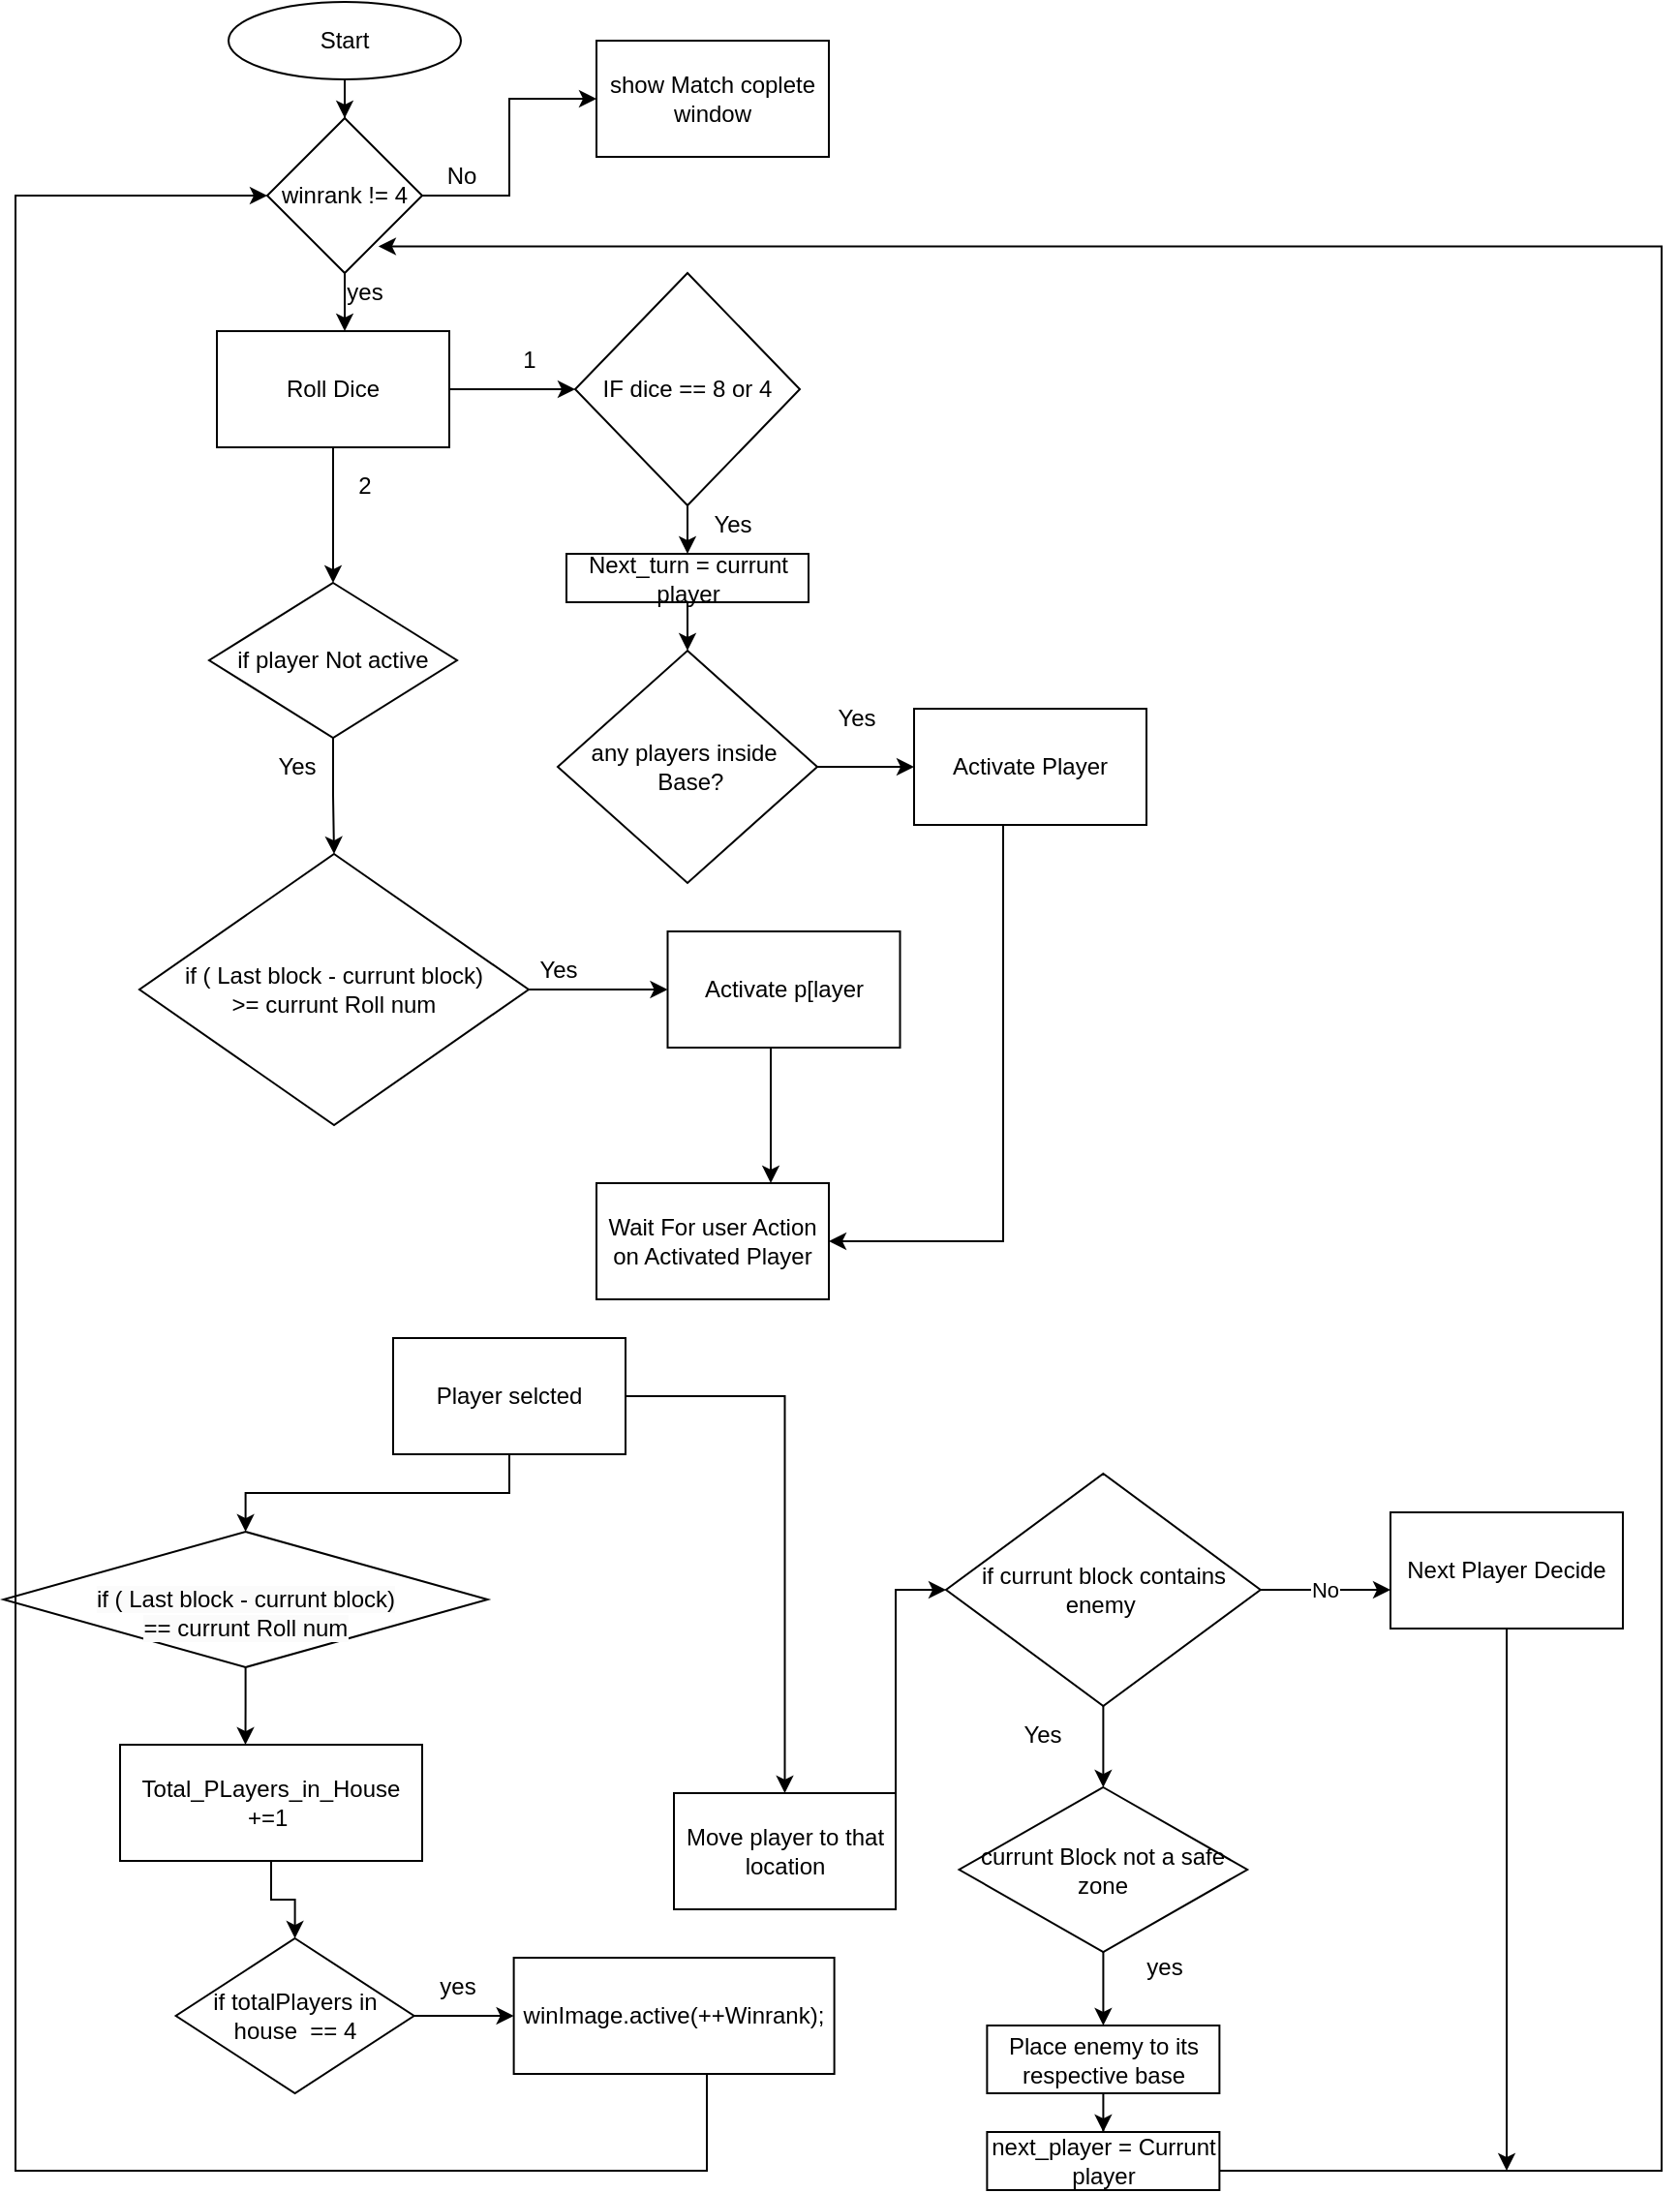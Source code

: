 <mxfile version="20.8.16" type="device"><diagram id="C5RBs43oDa-KdzZeNtuy" name="Page-1"><mxGraphModel dx="863" dy="1714" grid="1" gridSize="10" guides="1" tooltips="1" connect="1" arrows="1" fold="1" page="1" pageScale="1" pageWidth="827" pageHeight="1169" math="0" shadow="0"><root><mxCell id="WIyWlLk6GJQsqaUBKTNV-0"/><mxCell id="WIyWlLk6GJQsqaUBKTNV-1" parent="WIyWlLk6GJQsqaUBKTNV-0"/><mxCell id="75aMRuhHVRjKxEuBI8rn-90" style="edgeStyle=orthogonalEdgeStyle;rounded=0;orthogonalLoop=1;jettySize=auto;html=1;entryX=0.5;entryY=0;entryDx=0;entryDy=0;" edge="1" parent="WIyWlLk6GJQsqaUBKTNV-1" source="75aMRuhHVRjKxEuBI8rn-1" target="75aMRuhHVRjKxEuBI8rn-88"><mxGeometry relative="1" as="geometry"/></mxCell><mxCell id="75aMRuhHVRjKxEuBI8rn-1" value="Start" style="ellipse;whiteSpace=wrap;html=1;" vertex="1" parent="WIyWlLk6GJQsqaUBKTNV-1"><mxGeometry x="280" y="-60" width="120" height="40" as="geometry"/></mxCell><mxCell id="75aMRuhHVRjKxEuBI8rn-12" value="" style="edgeStyle=orthogonalEdgeStyle;rounded=0;orthogonalLoop=1;jettySize=auto;html=1;" edge="1" parent="WIyWlLk6GJQsqaUBKTNV-1" source="75aMRuhHVRjKxEuBI8rn-6" target="75aMRuhHVRjKxEuBI8rn-11"><mxGeometry relative="1" as="geometry"/></mxCell><mxCell id="75aMRuhHVRjKxEuBI8rn-28" style="edgeStyle=orthogonalEdgeStyle;rounded=0;orthogonalLoop=1;jettySize=auto;html=1;entryX=0.5;entryY=0;entryDx=0;entryDy=0;" edge="1" parent="WIyWlLk6GJQsqaUBKTNV-1" source="75aMRuhHVRjKxEuBI8rn-6" target="75aMRuhHVRjKxEuBI8rn-20"><mxGeometry relative="1" as="geometry"/></mxCell><mxCell id="75aMRuhHVRjKxEuBI8rn-6" value="Roll Dice" style="whiteSpace=wrap;html=1;" vertex="1" parent="WIyWlLk6GJQsqaUBKTNV-1"><mxGeometry x="274" y="110" width="120" height="60" as="geometry"/></mxCell><mxCell id="75aMRuhHVRjKxEuBI8rn-22" style="edgeStyle=orthogonalEdgeStyle;rounded=0;orthogonalLoop=1;jettySize=auto;html=1;entryX=0;entryY=0.5;entryDx=0;entryDy=0;" edge="1" parent="WIyWlLk6GJQsqaUBKTNV-1" source="75aMRuhHVRjKxEuBI8rn-9" target="75aMRuhHVRjKxEuBI8rn-21"><mxGeometry relative="1" as="geometry"/></mxCell><mxCell id="75aMRuhHVRjKxEuBI8rn-9" value="any players inside&amp;nbsp;&lt;br&gt;&amp;nbsp;Base?" style="rhombus;whiteSpace=wrap;html=1;" vertex="1" parent="WIyWlLk6GJQsqaUBKTNV-1"><mxGeometry x="450" y="275" width="134" height="120" as="geometry"/></mxCell><mxCell id="75aMRuhHVRjKxEuBI8rn-13" style="edgeStyle=orthogonalEdgeStyle;rounded=0;orthogonalLoop=1;jettySize=auto;html=1;entryX=0.5;entryY=0;entryDx=0;entryDy=0;" edge="1" parent="WIyWlLk6GJQsqaUBKTNV-1" source="75aMRuhHVRjKxEuBI8rn-11" target="75aMRuhHVRjKxEuBI8rn-48"><mxGeometry relative="1" as="geometry"/></mxCell><mxCell id="75aMRuhHVRjKxEuBI8rn-11" value="IF dice == 8 or 4" style="rhombus;whiteSpace=wrap;html=1;" vertex="1" parent="WIyWlLk6GJQsqaUBKTNV-1"><mxGeometry x="459" y="80" width="116" height="120" as="geometry"/></mxCell><mxCell id="75aMRuhHVRjKxEuBI8rn-31" style="edgeStyle=orthogonalEdgeStyle;rounded=0;orthogonalLoop=1;jettySize=auto;html=1;entryX=0.5;entryY=0;entryDx=0;entryDy=0;" edge="1" parent="WIyWlLk6GJQsqaUBKTNV-1" source="75aMRuhHVRjKxEuBI8rn-20" target="75aMRuhHVRjKxEuBI8rn-34"><mxGeometry relative="1" as="geometry"><mxPoint x="200" y="280" as="targetPoint"/></mxGeometry></mxCell><mxCell id="75aMRuhHVRjKxEuBI8rn-20" value="if player Not active" style="rhombus;whiteSpace=wrap;html=1;" vertex="1" parent="WIyWlLk6GJQsqaUBKTNV-1"><mxGeometry x="270" y="240" width="128" height="80" as="geometry"/></mxCell><mxCell id="75aMRuhHVRjKxEuBI8rn-110" style="edgeStyle=orthogonalEdgeStyle;rounded=0;orthogonalLoop=1;jettySize=auto;html=1;entryX=1;entryY=0.5;entryDx=0;entryDy=0;" edge="1" parent="WIyWlLk6GJQsqaUBKTNV-1" source="75aMRuhHVRjKxEuBI8rn-21" target="75aMRuhHVRjKxEuBI8rn-101"><mxGeometry relative="1" as="geometry"><Array as="points"><mxPoint x="680" y="580"/></Array></mxGeometry></mxCell><mxCell id="75aMRuhHVRjKxEuBI8rn-21" value="Activate Player" style="whiteSpace=wrap;html=1;" vertex="1" parent="WIyWlLk6GJQsqaUBKTNV-1"><mxGeometry x="634" y="305" width="120" height="60" as="geometry"/></mxCell><mxCell id="75aMRuhHVRjKxEuBI8rn-24" value="Yes" style="text;html=1;align=center;verticalAlign=middle;resizable=0;points=[];autosize=1;strokeColor=none;fillColor=none;" vertex="1" parent="WIyWlLk6GJQsqaUBKTNV-1"><mxGeometry x="584" y="295" width="40" height="30" as="geometry"/></mxCell><mxCell id="75aMRuhHVRjKxEuBI8rn-29" value="1" style="text;html=1;align=center;verticalAlign=middle;resizable=0;points=[];autosize=1;strokeColor=none;fillColor=none;" vertex="1" parent="WIyWlLk6GJQsqaUBKTNV-1"><mxGeometry x="420" y="110" width="30" height="30" as="geometry"/></mxCell><mxCell id="75aMRuhHVRjKxEuBI8rn-30" value="2" style="text;html=1;align=center;verticalAlign=middle;resizable=0;points=[];autosize=1;strokeColor=none;fillColor=none;" vertex="1" parent="WIyWlLk6GJQsqaUBKTNV-1"><mxGeometry x="335" y="175" width="30" height="30" as="geometry"/></mxCell><mxCell id="75aMRuhHVRjKxEuBI8rn-32" value="Yes" style="text;html=1;align=center;verticalAlign=middle;resizable=0;points=[];autosize=1;strokeColor=none;fillColor=none;" vertex="1" parent="WIyWlLk6GJQsqaUBKTNV-1"><mxGeometry x="295" y="320" width="40" height="30" as="geometry"/></mxCell><mxCell id="75aMRuhHVRjKxEuBI8rn-37" value="" style="edgeStyle=orthogonalEdgeStyle;rounded=0;orthogonalLoop=1;jettySize=auto;html=1;entryX=0;entryY=0.5;entryDx=0;entryDy=0;" edge="1" parent="WIyWlLk6GJQsqaUBKTNV-1" source="75aMRuhHVRjKxEuBI8rn-34" target="75aMRuhHVRjKxEuBI8rn-96"><mxGeometry relative="1" as="geometry"><mxPoint x="510" y="450" as="targetPoint"/></mxGeometry></mxCell><mxCell id="75aMRuhHVRjKxEuBI8rn-34" value="if ( Last block - currunt block)&lt;br&gt;&amp;gt;= currunt Roll num" style="rhombus;whiteSpace=wrap;html=1;" vertex="1" parent="WIyWlLk6GJQsqaUBKTNV-1"><mxGeometry x="234" y="380" width="201" height="140" as="geometry"/></mxCell><mxCell id="75aMRuhHVRjKxEuBI8rn-39" value="" style="edgeStyle=orthogonalEdgeStyle;rounded=0;orthogonalLoop=1;jettySize=auto;html=1;entryX=0;entryY=0.5;entryDx=0;entryDy=0;exitX=1;exitY=0;exitDx=0;exitDy=0;" edge="1" parent="WIyWlLk6GJQsqaUBKTNV-1" source="75aMRuhHVRjKxEuBI8rn-36" target="75aMRuhHVRjKxEuBI8rn-38"><mxGeometry relative="1" as="geometry"><mxPoint x="580" y="860" as="sourcePoint"/></mxGeometry></mxCell><mxCell id="75aMRuhHVRjKxEuBI8rn-36" value="Move player to that location" style="whiteSpace=wrap;html=1;" vertex="1" parent="WIyWlLk6GJQsqaUBKTNV-1"><mxGeometry x="510" y="865" width="114.5" height="60" as="geometry"/></mxCell><mxCell id="75aMRuhHVRjKxEuBI8rn-45" value="" style="edgeStyle=orthogonalEdgeStyle;rounded=0;orthogonalLoop=1;jettySize=auto;html=1;" edge="1" parent="WIyWlLk6GJQsqaUBKTNV-1" source="75aMRuhHVRjKxEuBI8rn-38" target="75aMRuhHVRjKxEuBI8rn-44"><mxGeometry relative="1" as="geometry"/></mxCell><mxCell id="75aMRuhHVRjKxEuBI8rn-117" value="No" style="edgeStyle=orthogonalEdgeStyle;rounded=0;orthogonalLoop=1;jettySize=auto;html=1;entryX=0;entryY=0.667;entryDx=0;entryDy=0;entryPerimeter=0;" edge="1" parent="WIyWlLk6GJQsqaUBKTNV-1" source="75aMRuhHVRjKxEuBI8rn-38" target="75aMRuhHVRjKxEuBI8rn-116"><mxGeometry relative="1" as="geometry"/></mxCell><mxCell id="75aMRuhHVRjKxEuBI8rn-38" value="if currunt block contains enemy&amp;nbsp;" style="rhombus;whiteSpace=wrap;html=1;" vertex="1" parent="WIyWlLk6GJQsqaUBKTNV-1"><mxGeometry x="650.5" y="700" width="162.38" height="120" as="geometry"/></mxCell><mxCell id="75aMRuhHVRjKxEuBI8rn-41" value="Yes" style="text;html=1;align=center;verticalAlign=middle;resizable=0;points=[];autosize=1;strokeColor=none;fillColor=none;" vertex="1" parent="WIyWlLk6GJQsqaUBKTNV-1"><mxGeometry x="430" y="425" width="40" height="30" as="geometry"/></mxCell><mxCell id="75aMRuhHVRjKxEuBI8rn-42" value="Yes" style="text;html=1;align=center;verticalAlign=middle;resizable=0;points=[];autosize=1;strokeColor=none;fillColor=none;" vertex="1" parent="WIyWlLk6GJQsqaUBKTNV-1"><mxGeometry x="680.0" y="820" width="40" height="30" as="geometry"/></mxCell><mxCell id="75aMRuhHVRjKxEuBI8rn-51" value="" style="edgeStyle=orthogonalEdgeStyle;rounded=0;orthogonalLoop=1;jettySize=auto;html=1;" edge="1" parent="WIyWlLk6GJQsqaUBKTNV-1" source="75aMRuhHVRjKxEuBI8rn-44" target="75aMRuhHVRjKxEuBI8rn-50"><mxGeometry relative="1" as="geometry"/></mxCell><mxCell id="75aMRuhHVRjKxEuBI8rn-44" value="currunt Block not a safe zone" style="rhombus;whiteSpace=wrap;html=1;" vertex="1" parent="WIyWlLk6GJQsqaUBKTNV-1"><mxGeometry x="657.28" y="862" width="148.81" height="85" as="geometry"/></mxCell><mxCell id="75aMRuhHVRjKxEuBI8rn-46" value="Yes" style="text;html=1;align=center;verticalAlign=middle;resizable=0;points=[];autosize=1;strokeColor=none;fillColor=none;" vertex="1" parent="WIyWlLk6GJQsqaUBKTNV-1"><mxGeometry x="520" y="195" width="40" height="30" as="geometry"/></mxCell><mxCell id="75aMRuhHVRjKxEuBI8rn-49" style="edgeStyle=orthogonalEdgeStyle;rounded=0;orthogonalLoop=1;jettySize=auto;html=1;entryX=0.5;entryY=0;entryDx=0;entryDy=0;" edge="1" parent="WIyWlLk6GJQsqaUBKTNV-1" source="75aMRuhHVRjKxEuBI8rn-48" target="75aMRuhHVRjKxEuBI8rn-9"><mxGeometry relative="1" as="geometry"/></mxCell><mxCell id="75aMRuhHVRjKxEuBI8rn-48" value="Next_turn = currunt player" style="whiteSpace=wrap;html=1;" vertex="1" parent="WIyWlLk6GJQsqaUBKTNV-1"><mxGeometry x="454.5" y="225" width="125" height="25" as="geometry"/></mxCell><mxCell id="75aMRuhHVRjKxEuBI8rn-55" value="" style="edgeStyle=orthogonalEdgeStyle;rounded=0;orthogonalLoop=1;jettySize=auto;html=1;" edge="1" parent="WIyWlLk6GJQsqaUBKTNV-1" source="75aMRuhHVRjKxEuBI8rn-50" target="75aMRuhHVRjKxEuBI8rn-54"><mxGeometry relative="1" as="geometry"/></mxCell><mxCell id="75aMRuhHVRjKxEuBI8rn-50" value="Place enemy to its respective base" style="whiteSpace=wrap;html=1;" vertex="1" parent="WIyWlLk6GJQsqaUBKTNV-1"><mxGeometry x="671.69" y="985" width="120" height="35" as="geometry"/></mxCell><mxCell id="75aMRuhHVRjKxEuBI8rn-52" value="yes" style="text;html=1;align=center;verticalAlign=middle;resizable=0;points=[];autosize=1;strokeColor=none;fillColor=none;" vertex="1" parent="WIyWlLk6GJQsqaUBKTNV-1"><mxGeometry x="742.87" y="940" width="40" height="30" as="geometry"/></mxCell><mxCell id="75aMRuhHVRjKxEuBI8rn-56" style="edgeStyle=orthogonalEdgeStyle;rounded=0;orthogonalLoop=1;jettySize=auto;html=1;startArrow=none;exitX=0.5;exitY=1;exitDx=0;exitDy=0;" edge="1" parent="WIyWlLk6GJQsqaUBKTNV-1" source="75aMRuhHVRjKxEuBI8rn-88" target="75aMRuhHVRjKxEuBI8rn-6"><mxGeometry relative="1" as="geometry"><Array as="points"><mxPoint x="340" y="100"/><mxPoint x="340" y="100"/></Array></mxGeometry></mxCell><mxCell id="75aMRuhHVRjKxEuBI8rn-89" style="edgeStyle=orthogonalEdgeStyle;rounded=0;orthogonalLoop=1;jettySize=auto;html=1;entryX=0.718;entryY=0.828;entryDx=0;entryDy=0;entryPerimeter=0;" edge="1" parent="WIyWlLk6GJQsqaUBKTNV-1" source="75aMRuhHVRjKxEuBI8rn-54" target="75aMRuhHVRjKxEuBI8rn-88"><mxGeometry relative="1" as="geometry"><mxPoint x="810.0" y="10" as="targetPoint"/><Array as="points"><mxPoint x="1020" y="1060"/><mxPoint x="1020" y="66"/></Array></mxGeometry></mxCell><mxCell id="75aMRuhHVRjKxEuBI8rn-54" value="next_player = Currunt player" style="whiteSpace=wrap;html=1;" vertex="1" parent="WIyWlLk6GJQsqaUBKTNV-1"><mxGeometry x="671.69" y="1040" width="120" height="30" as="geometry"/></mxCell><mxCell id="75aMRuhHVRjKxEuBI8rn-114" style="edgeStyle=orthogonalEdgeStyle;rounded=0;orthogonalLoop=1;jettySize=auto;html=1;entryX=0.415;entryY=0;entryDx=0;entryDy=0;entryPerimeter=0;" edge="1" parent="WIyWlLk6GJQsqaUBKTNV-1" source="75aMRuhHVRjKxEuBI8rn-59" target="75aMRuhHVRjKxEuBI8rn-64"><mxGeometry relative="1" as="geometry"/></mxCell><mxCell id="75aMRuhHVRjKxEuBI8rn-59" value="&lt;br&gt;&lt;span style=&quot;color: rgb(0, 0, 0); font-family: Helvetica; font-size: 12px; font-style: normal; font-variant-ligatures: normal; font-variant-caps: normal; font-weight: 400; letter-spacing: normal; orphans: 2; text-align: center; text-indent: 0px; text-transform: none; widows: 2; word-spacing: 0px; -webkit-text-stroke-width: 0px; background-color: rgb(251, 251, 251); text-decoration-thickness: initial; text-decoration-style: initial; text-decoration-color: initial; float: none; display: inline !important;&quot;&gt;if ( Last block - currunt block)&lt;/span&gt;&lt;br style=&quot;border-color: var(--border-color); color: rgb(0, 0, 0); font-family: Helvetica; font-size: 12px; font-style: normal; font-variant-ligatures: normal; font-variant-caps: normal; font-weight: 400; letter-spacing: normal; orphans: 2; text-align: center; text-indent: 0px; text-transform: none; widows: 2; word-spacing: 0px; -webkit-text-stroke-width: 0px; background-color: rgb(251, 251, 251); text-decoration-thickness: initial; text-decoration-style: initial; text-decoration-color: initial;&quot;&gt;&lt;span style=&quot;color: rgb(0, 0, 0); font-family: Helvetica; font-size: 12px; font-style: normal; font-variant-ligatures: normal; font-variant-caps: normal; font-weight: 400; letter-spacing: normal; orphans: 2; text-align: center; text-indent: 0px; text-transform: none; widows: 2; word-spacing: 0px; -webkit-text-stroke-width: 0px; background-color: rgb(251, 251, 251); text-decoration-thickness: initial; text-decoration-style: initial; text-decoration-color: initial; float: none; display: inline !important;&quot;&gt;== currunt Roll num&lt;/span&gt;&lt;br&gt;" style="rhombus;whiteSpace=wrap;html=1;" vertex="1" parent="WIyWlLk6GJQsqaUBKTNV-1"><mxGeometry x="163.81" y="730" width="250" height="70" as="geometry"/></mxCell><mxCell id="75aMRuhHVRjKxEuBI8rn-70" value="" style="edgeStyle=orthogonalEdgeStyle;rounded=0;orthogonalLoop=1;jettySize=auto;html=1;" edge="1" parent="WIyWlLk6GJQsqaUBKTNV-1" source="75aMRuhHVRjKxEuBI8rn-64" target="75aMRuhHVRjKxEuBI8rn-69"><mxGeometry relative="1" as="geometry"/></mxCell><mxCell id="75aMRuhHVRjKxEuBI8rn-64" value="Total_PLayers_in_House +=1&amp;nbsp;" style="whiteSpace=wrap;html=1;" vertex="1" parent="WIyWlLk6GJQsqaUBKTNV-1"><mxGeometry x="224" y="840" width="156" height="60" as="geometry"/></mxCell><mxCell id="75aMRuhHVRjKxEuBI8rn-83" style="edgeStyle=orthogonalEdgeStyle;rounded=0;orthogonalLoop=1;jettySize=auto;html=1;entryX=0;entryY=0.5;entryDx=0;entryDy=0;" edge="1" parent="WIyWlLk6GJQsqaUBKTNV-1" source="75aMRuhHVRjKxEuBI8rn-69" target="75aMRuhHVRjKxEuBI8rn-82"><mxGeometry relative="1" as="geometry"/></mxCell><mxCell id="75aMRuhHVRjKxEuBI8rn-69" value="if totalPlayers in house&amp;nbsp; == 4" style="rhombus;whiteSpace=wrap;html=1;" vertex="1" parent="WIyWlLk6GJQsqaUBKTNV-1"><mxGeometry x="252.81" y="940" width="123" height="80" as="geometry"/></mxCell><mxCell id="75aMRuhHVRjKxEuBI8rn-72" value="yes" style="text;html=1;align=center;verticalAlign=middle;resizable=0;points=[];autosize=1;strokeColor=none;fillColor=none;" vertex="1" parent="WIyWlLk6GJQsqaUBKTNV-1"><mxGeometry x="377.81" y="950" width="40" height="30" as="geometry"/></mxCell><mxCell id="75aMRuhHVRjKxEuBI8rn-84" style="edgeStyle=orthogonalEdgeStyle;rounded=0;orthogonalLoop=1;jettySize=auto;html=1;entryX=0;entryY=0.5;entryDx=0;entryDy=0;" edge="1" parent="WIyWlLk6GJQsqaUBKTNV-1" source="75aMRuhHVRjKxEuBI8rn-82" target="75aMRuhHVRjKxEuBI8rn-88"><mxGeometry relative="1" as="geometry"><mxPoint x="170" y="123.31" as="targetPoint"/><Array as="points"><mxPoint x="527" y="1060"/><mxPoint x="170" y="1060"/><mxPoint x="170" y="40"/></Array></mxGeometry></mxCell><mxCell id="75aMRuhHVRjKxEuBI8rn-82" value="winImage.active(++Winrank);" style="whiteSpace=wrap;html=1;" vertex="1" parent="WIyWlLk6GJQsqaUBKTNV-1"><mxGeometry x="427.31" y="950" width="165.5" height="60" as="geometry"/></mxCell><mxCell id="75aMRuhHVRjKxEuBI8rn-93" style="edgeStyle=orthogonalEdgeStyle;rounded=0;orthogonalLoop=1;jettySize=auto;html=1;entryX=0;entryY=0.5;entryDx=0;entryDy=0;" edge="1" parent="WIyWlLk6GJQsqaUBKTNV-1" source="75aMRuhHVRjKxEuBI8rn-88" target="75aMRuhHVRjKxEuBI8rn-95"><mxGeometry relative="1" as="geometry"><mxPoint x="460" y="40" as="targetPoint"/></mxGeometry></mxCell><mxCell id="75aMRuhHVRjKxEuBI8rn-88" value="winrank != 4" style="rhombus;whiteSpace=wrap;html=1;" vertex="1" parent="WIyWlLk6GJQsqaUBKTNV-1"><mxGeometry x="300" width="80" height="80" as="geometry"/></mxCell><mxCell id="75aMRuhHVRjKxEuBI8rn-91" value="yes" style="text;html=1;align=center;verticalAlign=middle;resizable=0;points=[];autosize=1;strokeColor=none;fillColor=none;" vertex="1" parent="WIyWlLk6GJQsqaUBKTNV-1"><mxGeometry x="330" y="75" width="40" height="30" as="geometry"/></mxCell><mxCell id="75aMRuhHVRjKxEuBI8rn-94" value="No" style="text;html=1;align=center;verticalAlign=middle;resizable=0;points=[];autosize=1;strokeColor=none;fillColor=none;" vertex="1" parent="WIyWlLk6GJQsqaUBKTNV-1"><mxGeometry x="380" y="15" width="40" height="30" as="geometry"/></mxCell><mxCell id="75aMRuhHVRjKxEuBI8rn-95" value="show Match coplete window" style="whiteSpace=wrap;html=1;" vertex="1" parent="WIyWlLk6GJQsqaUBKTNV-1"><mxGeometry x="470" y="-40" width="120" height="60" as="geometry"/></mxCell><mxCell id="75aMRuhHVRjKxEuBI8rn-111" style="edgeStyle=orthogonalEdgeStyle;rounded=0;orthogonalLoop=1;jettySize=auto;html=1;entryX=0.75;entryY=0;entryDx=0;entryDy=0;" edge="1" parent="WIyWlLk6GJQsqaUBKTNV-1" source="75aMRuhHVRjKxEuBI8rn-96" target="75aMRuhHVRjKxEuBI8rn-101"><mxGeometry relative="1" as="geometry"><Array as="points"><mxPoint x="560" y="500"/><mxPoint x="560" y="500"/></Array></mxGeometry></mxCell><mxCell id="75aMRuhHVRjKxEuBI8rn-96" value="Activate p[layer" style="whiteSpace=wrap;html=1;" vertex="1" parent="WIyWlLk6GJQsqaUBKTNV-1"><mxGeometry x="506.75" y="420" width="120" height="60" as="geometry"/></mxCell><mxCell id="75aMRuhHVRjKxEuBI8rn-101" value="Wait For user Action on Activated Player" style="whiteSpace=wrap;html=1;" vertex="1" parent="WIyWlLk6GJQsqaUBKTNV-1"><mxGeometry x="470" y="550" width="120" height="60" as="geometry"/></mxCell><mxCell id="75aMRuhHVRjKxEuBI8rn-113" style="edgeStyle=orthogonalEdgeStyle;rounded=0;orthogonalLoop=1;jettySize=auto;html=1;entryX=0.5;entryY=0;entryDx=0;entryDy=0;" edge="1" parent="WIyWlLk6GJQsqaUBKTNV-1" source="75aMRuhHVRjKxEuBI8rn-112" target="75aMRuhHVRjKxEuBI8rn-59"><mxGeometry relative="1" as="geometry"/></mxCell><mxCell id="75aMRuhHVRjKxEuBI8rn-115" style="edgeStyle=orthogonalEdgeStyle;rounded=0;orthogonalLoop=1;jettySize=auto;html=1;" edge="1" parent="WIyWlLk6GJQsqaUBKTNV-1" source="75aMRuhHVRjKxEuBI8rn-112" target="75aMRuhHVRjKxEuBI8rn-36"><mxGeometry relative="1" as="geometry"/></mxCell><mxCell id="75aMRuhHVRjKxEuBI8rn-112" value="Player selcted" style="whiteSpace=wrap;html=1;" vertex="1" parent="WIyWlLk6GJQsqaUBKTNV-1"><mxGeometry x="365" y="630" width="120" height="60" as="geometry"/></mxCell><mxCell id="75aMRuhHVRjKxEuBI8rn-118" style="edgeStyle=orthogonalEdgeStyle;rounded=0;orthogonalLoop=1;jettySize=auto;html=1;" edge="1" parent="WIyWlLk6GJQsqaUBKTNV-1" source="75aMRuhHVRjKxEuBI8rn-116"><mxGeometry relative="1" as="geometry"><mxPoint x="940" y="1060" as="targetPoint"/></mxGeometry></mxCell><mxCell id="75aMRuhHVRjKxEuBI8rn-116" value="Next Player Decide" style="whiteSpace=wrap;html=1;" vertex="1" parent="WIyWlLk6GJQsqaUBKTNV-1"><mxGeometry x="880" y="720" width="120" height="60" as="geometry"/></mxCell></root></mxGraphModel></diagram></mxfile>